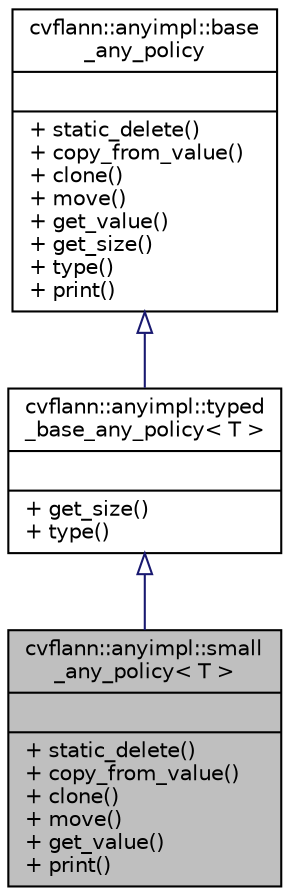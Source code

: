 digraph "cvflann::anyimpl::small_any_policy&lt; T &gt;"
{
 // LATEX_PDF_SIZE
  edge [fontname="Helvetica",fontsize="10",labelfontname="Helvetica",labelfontsize="10"];
  node [fontname="Helvetica",fontsize="10",shape=record];
  Node1 [label="{cvflann::anyimpl::small\l_any_policy\< T \>\n||+ static_delete()\l+ copy_from_value()\l+ clone()\l+ move()\l+ get_value()\l+ print()\l}",height=0.2,width=0.4,color="black", fillcolor="grey75", style="filled", fontcolor="black",tooltip=" "];
  Node2 -> Node1 [dir="back",color="midnightblue",fontsize="10",style="solid",arrowtail="onormal",fontname="Helvetica"];
  Node2 [label="{cvflann::anyimpl::typed\l_base_any_policy\< T \>\n||+ get_size()\l+ type()\l}",height=0.2,width=0.4,color="black", fillcolor="white", style="filled",URL="$structcvflann_1_1anyimpl_1_1typed__base__any__policy.html",tooltip=" "];
  Node3 -> Node2 [dir="back",color="midnightblue",fontsize="10",style="solid",arrowtail="onormal",fontname="Helvetica"];
  Node3 [label="{cvflann::anyimpl::base\l_any_policy\n||+ static_delete()\l+ copy_from_value()\l+ clone()\l+ move()\l+ get_value()\l+ get_size()\l+ type()\l+ print()\l}",height=0.2,width=0.4,color="black", fillcolor="white", style="filled",URL="$structcvflann_1_1anyimpl_1_1base__any__policy.html",tooltip=" "];
}
